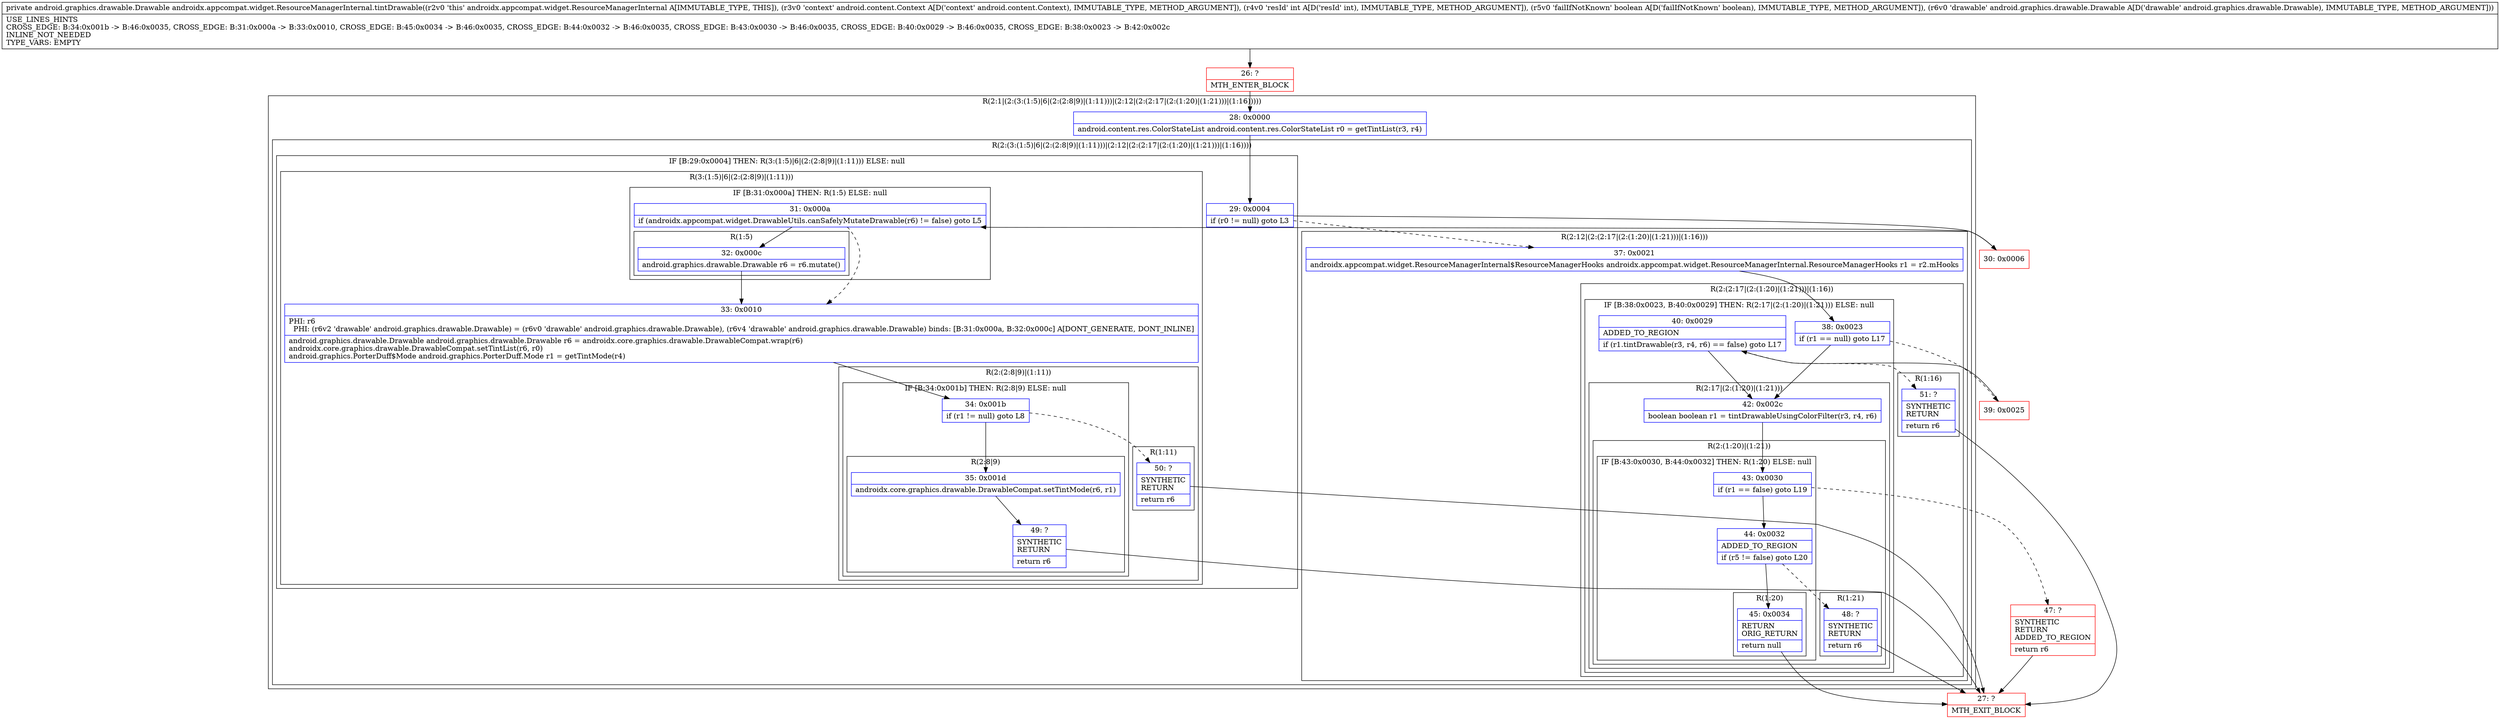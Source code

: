 digraph "CFG forandroidx.appcompat.widget.ResourceManagerInternal.tintDrawable(Landroid\/content\/Context;IZLandroid\/graphics\/drawable\/Drawable;)Landroid\/graphics\/drawable\/Drawable;" {
subgraph cluster_Region_112000311 {
label = "R(2:1|(2:(3:(1:5)|6|(2:(2:8|9)|(1:11)))|(2:12|(2:(2:17|(2:(1:20)|(1:21)))|(1:16)))))";
node [shape=record,color=blue];
Node_28 [shape=record,label="{28\:\ 0x0000|android.content.res.ColorStateList android.content.res.ColorStateList r0 = getTintList(r3, r4)\l}"];
subgraph cluster_Region_1175949909 {
label = "R(2:(3:(1:5)|6|(2:(2:8|9)|(1:11)))|(2:12|(2:(2:17|(2:(1:20)|(1:21)))|(1:16))))";
node [shape=record,color=blue];
subgraph cluster_IfRegion_261279110 {
label = "IF [B:29:0x0004] THEN: R(3:(1:5)|6|(2:(2:8|9)|(1:11))) ELSE: null";
node [shape=record,color=blue];
Node_29 [shape=record,label="{29\:\ 0x0004|if (r0 != null) goto L3\l}"];
subgraph cluster_Region_1683338240 {
label = "R(3:(1:5)|6|(2:(2:8|9)|(1:11)))";
node [shape=record,color=blue];
subgraph cluster_IfRegion_422863 {
label = "IF [B:31:0x000a] THEN: R(1:5) ELSE: null";
node [shape=record,color=blue];
Node_31 [shape=record,label="{31\:\ 0x000a|if (androidx.appcompat.widget.DrawableUtils.canSafelyMutateDrawable(r6) != false) goto L5\l}"];
subgraph cluster_Region_954760427 {
label = "R(1:5)";
node [shape=record,color=blue];
Node_32 [shape=record,label="{32\:\ 0x000c|android.graphics.drawable.Drawable r6 = r6.mutate()\l}"];
}
}
Node_33 [shape=record,label="{33\:\ 0x0010|PHI: r6 \l  PHI: (r6v2 'drawable' android.graphics.drawable.Drawable) = (r6v0 'drawable' android.graphics.drawable.Drawable), (r6v4 'drawable' android.graphics.drawable.Drawable) binds: [B:31:0x000a, B:32:0x000c] A[DONT_GENERATE, DONT_INLINE]\l|android.graphics.drawable.Drawable android.graphics.drawable.Drawable r6 = androidx.core.graphics.drawable.DrawableCompat.wrap(r6)\landroidx.core.graphics.drawable.DrawableCompat.setTintList(r6, r0)\landroid.graphics.PorterDuff$Mode android.graphics.PorterDuff.Mode r1 = getTintMode(r4)\l}"];
subgraph cluster_Region_971154673 {
label = "R(2:(2:8|9)|(1:11))";
node [shape=record,color=blue];
subgraph cluster_IfRegion_583882180 {
label = "IF [B:34:0x001b] THEN: R(2:8|9) ELSE: null";
node [shape=record,color=blue];
Node_34 [shape=record,label="{34\:\ 0x001b|if (r1 != null) goto L8\l}"];
subgraph cluster_Region_66426289 {
label = "R(2:8|9)";
node [shape=record,color=blue];
Node_35 [shape=record,label="{35\:\ 0x001d|androidx.core.graphics.drawable.DrawableCompat.setTintMode(r6, r1)\l}"];
Node_49 [shape=record,label="{49\:\ ?|SYNTHETIC\lRETURN\l|return r6\l}"];
}
}
subgraph cluster_Region_1957401487 {
label = "R(1:11)";
node [shape=record,color=blue];
Node_50 [shape=record,label="{50\:\ ?|SYNTHETIC\lRETURN\l|return r6\l}"];
}
}
}
}
subgraph cluster_Region_79054731 {
label = "R(2:12|(2:(2:17|(2:(1:20)|(1:21)))|(1:16)))";
node [shape=record,color=blue];
Node_37 [shape=record,label="{37\:\ 0x0021|androidx.appcompat.widget.ResourceManagerInternal$ResourceManagerHooks androidx.appcompat.widget.ResourceManagerInternal.ResourceManagerHooks r1 = r2.mHooks\l}"];
subgraph cluster_Region_1134369954 {
label = "R(2:(2:17|(2:(1:20)|(1:21)))|(1:16))";
node [shape=record,color=blue];
subgraph cluster_IfRegion_1704089455 {
label = "IF [B:38:0x0023, B:40:0x0029] THEN: R(2:17|(2:(1:20)|(1:21))) ELSE: null";
node [shape=record,color=blue];
Node_38 [shape=record,label="{38\:\ 0x0023|if (r1 == null) goto L17\l}"];
Node_40 [shape=record,label="{40\:\ 0x0029|ADDED_TO_REGION\l|if (r1.tintDrawable(r3, r4, r6) == false) goto L17\l}"];
subgraph cluster_Region_2096449702 {
label = "R(2:17|(2:(1:20)|(1:21)))";
node [shape=record,color=blue];
Node_42 [shape=record,label="{42\:\ 0x002c|boolean boolean r1 = tintDrawableUsingColorFilter(r3, r4, r6)\l}"];
subgraph cluster_Region_1882625813 {
label = "R(2:(1:20)|(1:21))";
node [shape=record,color=blue];
subgraph cluster_IfRegion_893978252 {
label = "IF [B:43:0x0030, B:44:0x0032] THEN: R(1:20) ELSE: null";
node [shape=record,color=blue];
Node_43 [shape=record,label="{43\:\ 0x0030|if (r1 == false) goto L19\l}"];
Node_44 [shape=record,label="{44\:\ 0x0032|ADDED_TO_REGION\l|if (r5 != false) goto L20\l}"];
subgraph cluster_Region_197305052 {
label = "R(1:20)";
node [shape=record,color=blue];
Node_45 [shape=record,label="{45\:\ 0x0034|RETURN\lORIG_RETURN\l|return null\l}"];
}
}
subgraph cluster_Region_657148537 {
label = "R(1:21)";
node [shape=record,color=blue];
Node_48 [shape=record,label="{48\:\ ?|SYNTHETIC\lRETURN\l|return r6\l}"];
}
}
}
}
subgraph cluster_Region_209205810 {
label = "R(1:16)";
node [shape=record,color=blue];
Node_51 [shape=record,label="{51\:\ ?|SYNTHETIC\lRETURN\l|return r6\l}"];
}
}
}
}
}
Node_26 [shape=record,color=red,label="{26\:\ ?|MTH_ENTER_BLOCK\l}"];
Node_30 [shape=record,color=red,label="{30\:\ 0x0006}"];
Node_27 [shape=record,color=red,label="{27\:\ ?|MTH_EXIT_BLOCK\l}"];
Node_39 [shape=record,color=red,label="{39\:\ 0x0025}"];
Node_47 [shape=record,color=red,label="{47\:\ ?|SYNTHETIC\lRETURN\lADDED_TO_REGION\l|return r6\l}"];
MethodNode[shape=record,label="{private android.graphics.drawable.Drawable androidx.appcompat.widget.ResourceManagerInternal.tintDrawable((r2v0 'this' androidx.appcompat.widget.ResourceManagerInternal A[IMMUTABLE_TYPE, THIS]), (r3v0 'context' android.content.Context A[D('context' android.content.Context), IMMUTABLE_TYPE, METHOD_ARGUMENT]), (r4v0 'resId' int A[D('resId' int), IMMUTABLE_TYPE, METHOD_ARGUMENT]), (r5v0 'failIfNotKnown' boolean A[D('failIfNotKnown' boolean), IMMUTABLE_TYPE, METHOD_ARGUMENT]), (r6v0 'drawable' android.graphics.drawable.Drawable A[D('drawable' android.graphics.drawable.Drawable), IMMUTABLE_TYPE, METHOD_ARGUMENT]))  | USE_LINES_HINTS\lCROSS_EDGE: B:34:0x001b \-\> B:46:0x0035, CROSS_EDGE: B:31:0x000a \-\> B:33:0x0010, CROSS_EDGE: B:45:0x0034 \-\> B:46:0x0035, CROSS_EDGE: B:44:0x0032 \-\> B:46:0x0035, CROSS_EDGE: B:43:0x0030 \-\> B:46:0x0035, CROSS_EDGE: B:40:0x0029 \-\> B:46:0x0035, CROSS_EDGE: B:38:0x0023 \-\> B:42:0x002c\lINLINE_NOT_NEEDED\lTYPE_VARS: EMPTY\l}"];
MethodNode -> Node_26;Node_28 -> Node_29;
Node_29 -> Node_30;
Node_29 -> Node_37[style=dashed];
Node_31 -> Node_32;
Node_31 -> Node_33[style=dashed];
Node_32 -> Node_33;
Node_33 -> Node_34;
Node_34 -> Node_35;
Node_34 -> Node_50[style=dashed];
Node_35 -> Node_49;
Node_49 -> Node_27;
Node_50 -> Node_27;
Node_37 -> Node_38;
Node_38 -> Node_39[style=dashed];
Node_38 -> Node_42;
Node_40 -> Node_42;
Node_40 -> Node_51[style=dashed];
Node_42 -> Node_43;
Node_43 -> Node_44;
Node_43 -> Node_47[style=dashed];
Node_44 -> Node_45;
Node_44 -> Node_48[style=dashed];
Node_45 -> Node_27;
Node_48 -> Node_27;
Node_51 -> Node_27;
Node_26 -> Node_28;
Node_30 -> Node_31;
Node_39 -> Node_40;
Node_47 -> Node_27;
}

